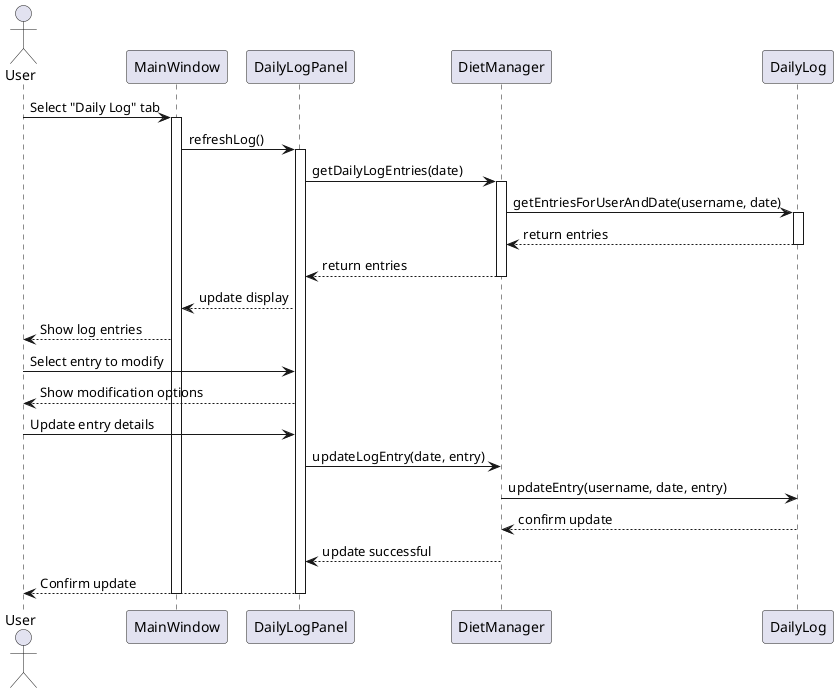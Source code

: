 @startuml uc6
actor User
participant "MainWindow" as UI
participant "DailyLogPanel" as DLP
participant "DietManager" as DM
participant "DailyLog" as DL

User -> UI : Select "Daily Log" tab
activate UI

UI -> DLP : refreshLog()
activate DLP

DLP -> DM : getDailyLogEntries(date)
activate DM

DM -> DL : getEntriesForUserAndDate(username, date)
activate DL
DL --> DM : return entries
deactivate DL

DM --> DLP : return entries
deactivate DM

DLP --> UI : update display
UI --> User : Show log entries

User -> DLP : Select entry to modify
DLP --> User : Show modification options

User -> DLP : Update entry details
DLP -> DM : updateLogEntry(date, entry)
DM -> DL : updateEntry(username, date, entry)
DL --> DM : confirm update
DM --> DLP : update successful
DLP --> User : Confirm update

deactivate DLP
deactivate UI

@enduml
